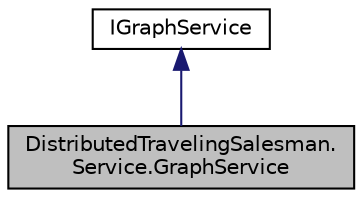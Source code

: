 digraph "DistributedTravelingSalesman.Service.GraphService"
{
 // INTERACTIVE_SVG=YES
 // LATEX_PDF_SIZE
  edge [fontname="Helvetica",fontsize="10",labelfontname="Helvetica",labelfontsize="10"];
  node [fontname="Helvetica",fontsize="10",shape=record];
  Node1 [label="DistributedTravelingSalesman.\lService.GraphService",height=0.2,width=0.4,color="black", fillcolor="grey75", style="filled", fontcolor="black",tooltip=" "];
  Node2 -> Node1 [dir="back",color="midnightblue",fontsize="10",style="solid",fontname="Helvetica"];
  Node2 [label="IGraphService",height=0.2,width=0.4,color="black", fillcolor="white", style="filled",URL="$interface_distributed_traveling_salesman_1_1_service_1_1_i_graph_service.html",tooltip=" "];
}

